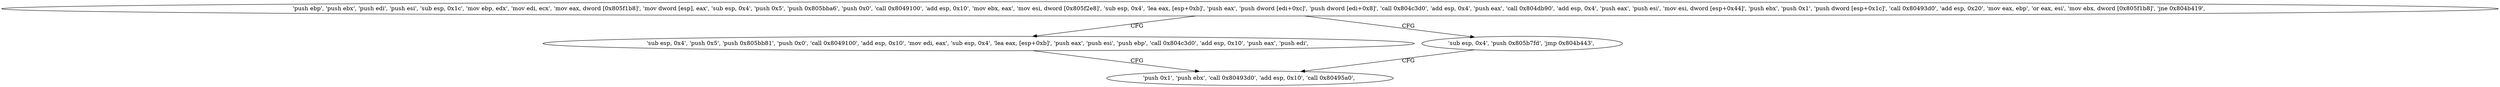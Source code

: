 digraph "func" {
"134525856" [label = "'push ebp', 'push ebx', 'push edi', 'push esi', 'sub esp, 0x1c', 'mov ebp, edx', 'mov edi, ecx', 'mov eax, dword [0x805f1b8]', 'mov dword [esp], eax', 'sub esp, 0x4', 'push 0x5', 'push 0x805bba6', 'push 0x0', 'call 0x8049100', 'add esp, 0x10', 'mov ebx, eax', 'mov esi, dword [0x805f2e8]', 'sub esp, 0x4', 'lea eax, [esp+0xb]', 'push eax', 'push dword [edi+0xc]', 'push dword [edi+0x8]', 'call 0x804c3d0', 'add esp, 0x4', 'push eax', 'call 0x804db90', 'add esp, 0x4', 'push eax', 'push esi', 'mov esi, dword [esp+0x44]', 'push ebx', 'push 0x1', 'push dword [esp+0x1c]', 'call 0x80493d0', 'add esp, 0x20', 'mov eax, ebp', 'or eax, esi', 'mov ebx, dword [0x805f1b8]', 'jne 0x804b419', " ]
"134525977" [label = "'sub esp, 0x4', 'push 0x5', 'push 0x805bb81', 'push 0x0', 'call 0x8049100', 'add esp, 0x10', 'mov edi, eax', 'sub esp, 0x4', 'lea eax, [esp+0xb]', 'push eax', 'push esi', 'push ebp', 'call 0x804c3d0', 'add esp, 0x10', 'push eax', 'push edi', " ]
"134525967" [label = "'sub esp, 0x4', 'push 0x805b7fd', 'jmp 0x804b443', " ]
"134526019" [label = "'push 0x1', 'push ebx', 'call 0x80493d0', 'add esp, 0x10', 'call 0x80495a0', " ]
"134525856" -> "134525977" [ label = "CFG" ]
"134525856" -> "134525967" [ label = "CFG" ]
"134525977" -> "134526019" [ label = "CFG" ]
"134525967" -> "134526019" [ label = "CFG" ]
}
